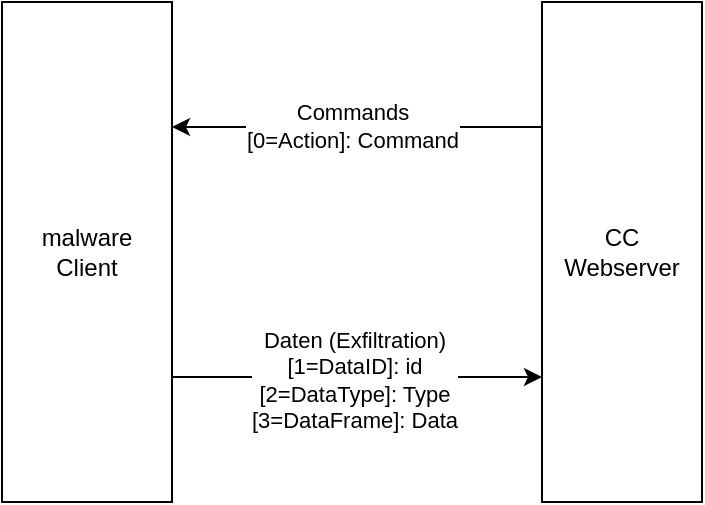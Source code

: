 <mxfile>
    <diagram id="zhvVqjzq7HM9OclHgO_Z" name="Seite-1">
        <mxGraphModel dx="1231" dy="339" grid="1" gridSize="10" guides="1" tooltips="1" connect="1" arrows="1" fold="1" page="1" pageScale="1" pageWidth="50" pageHeight="50" math="0" shadow="0">
            <root>
                <mxCell id="0"/>
                <mxCell id="1" parent="0"/>
                <mxCell id="2" value="malware&lt;br&gt;Client" style="rounded=0;whiteSpace=wrap;html=1;" parent="1" vertex="1">
                    <mxGeometry x="-200" y="100" width="85" height="250" as="geometry"/>
                </mxCell>
                <mxCell id="3" value="CC&lt;br&gt;Webserver" style="rounded=0;whiteSpace=wrap;html=1;" parent="1" vertex="1">
                    <mxGeometry x="70" y="100" width="80" height="250" as="geometry"/>
                </mxCell>
                <mxCell id="4" value="" style="endArrow=classic;html=1;exitX=0;exitY=0.25;exitDx=0;exitDy=0;entryX=1;entryY=0.25;entryDx=0;entryDy=0;" parent="1" edge="1">
                    <mxGeometry width="50" height="50" relative="1" as="geometry">
                        <mxPoint x="70" y="162.5" as="sourcePoint"/>
                        <mxPoint x="-115" y="162.5" as="targetPoint"/>
                        <Array as="points"/>
                    </mxGeometry>
                </mxCell>
                <mxCell id="5" value="Commands&lt;br&gt;[0=Action]: Command" style="edgeLabel;html=1;align=center;verticalAlign=middle;resizable=0;points=[];" parent="4" vertex="1" connectable="0">
                    <mxGeometry x="0.333" y="-1" relative="1" as="geometry">
                        <mxPoint x="28" as="offset"/>
                    </mxGeometry>
                </mxCell>
                <mxCell id="6" value="" style="endArrow=classic;html=1;entryX=0;entryY=0.75;entryDx=0;entryDy=0;exitX=1;exitY=0.75;exitDx=0;exitDy=0;" parent="1" source="2" target="3" edge="1">
                    <mxGeometry width="50" height="50" relative="1" as="geometry">
                        <mxPoint x="-160" y="360" as="sourcePoint"/>
                        <mxPoint x="30" y="299" as="targetPoint"/>
                    </mxGeometry>
                </mxCell>
                <mxCell id="7" value="Daten (Exfiltration)&lt;br&gt;[1=DataID]: id&lt;br&gt;[2=DataType]: Type&lt;br&gt;[3=DataFrame]: Data" style="edgeLabel;html=1;align=center;verticalAlign=middle;resizable=0;points=[];" parent="6" vertex="1" connectable="0">
                    <mxGeometry x="-0.521" y="-3" relative="1" as="geometry">
                        <mxPoint x="46" y="-2" as="offset"/>
                    </mxGeometry>
                </mxCell>
            </root>
        </mxGraphModel>
    </diagram>
</mxfile>